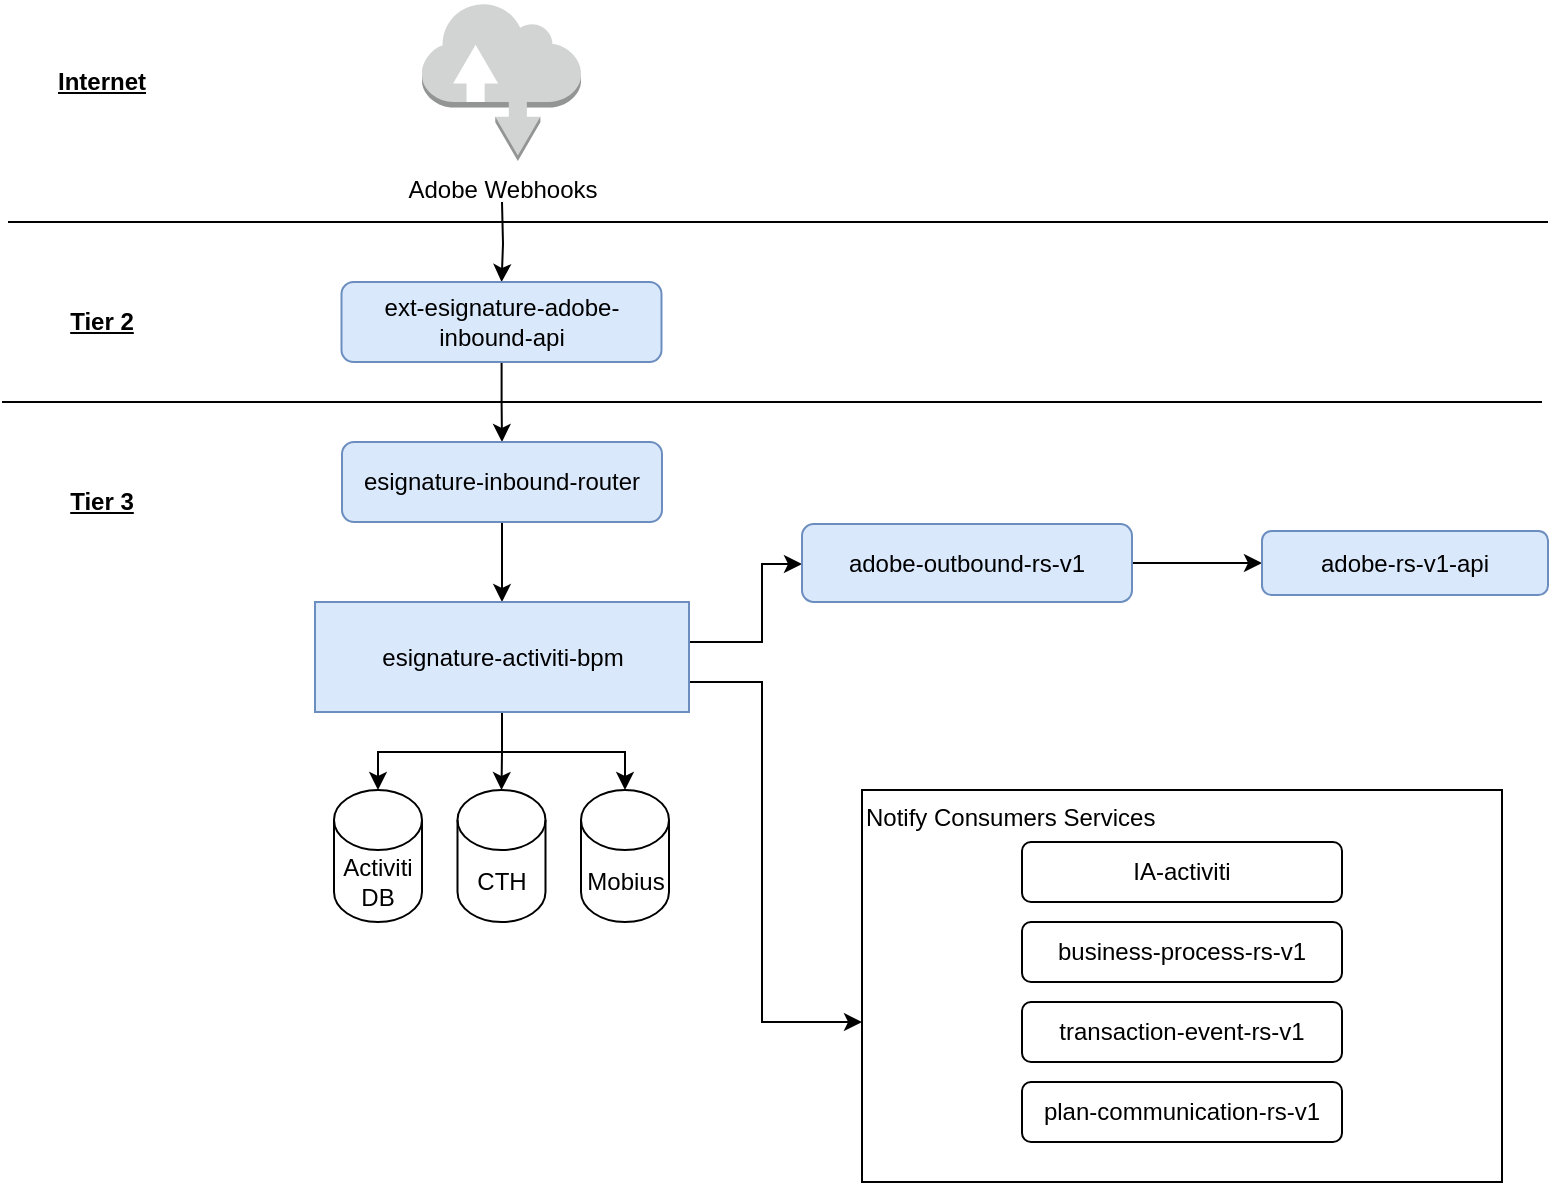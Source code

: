 <mxfile version="14.5.7" type="github">
  <diagram id="gLZ10RqHVhII2BNQGgIZ" name="Page-1">
    <mxGraphModel dx="2272" dy="794" grid="1" gridSize="10" guides="1" tooltips="1" connect="1" arrows="1" fold="1" page="1" pageScale="1" pageWidth="850" pageHeight="1100" math="0" shadow="0">
      <root>
        <object label="" id="0">
          <mxCell />
        </object>
        <mxCell id="1" parent="0" />
        <mxCell id="vrtzPakDpffFBHqEH1uZ-9" style="edgeStyle=orthogonalEdgeStyle;rounded=0;orthogonalLoop=1;jettySize=auto;html=1;" edge="1" parent="1" target="vrtzPakDpffFBHqEH1uZ-7">
          <mxGeometry relative="1" as="geometry">
            <mxPoint x="160" y="190" as="sourcePoint" />
          </mxGeometry>
        </mxCell>
        <mxCell id="vrtzPakDpffFBHqEH1uZ-1" value="Adobe Webhooks" style="outlineConnect=0;dashed=0;verticalLabelPosition=bottom;verticalAlign=top;align=center;html=1;shape=mxgraph.aws3.internet;fillColor=#D2D3D3;gradientColor=none;" vertex="1" parent="1">
          <mxGeometry x="120" y="90" width="79.5" height="79.5" as="geometry" />
        </mxCell>
        <mxCell id="vrtzPakDpffFBHqEH1uZ-3" value="" style="endArrow=none;html=1;" edge="1" parent="1">
          <mxGeometry width="50" height="50" relative="1" as="geometry">
            <mxPoint x="-87" y="200" as="sourcePoint" />
            <mxPoint x="683" y="200" as="targetPoint" />
          </mxGeometry>
        </mxCell>
        <mxCell id="vrtzPakDpffFBHqEH1uZ-4" value="Internet" style="text;html=1;strokeColor=none;fillColor=none;align=center;verticalAlign=middle;whiteSpace=wrap;rounded=0;fontStyle=5" vertex="1" parent="1">
          <mxGeometry x="-60" y="119.75" width="40" height="20" as="geometry" />
        </mxCell>
        <mxCell id="vrtzPakDpffFBHqEH1uZ-6" value="" style="endArrow=none;html=1;" edge="1" parent="1">
          <mxGeometry width="50" height="50" relative="1" as="geometry">
            <mxPoint x="-90" y="290" as="sourcePoint" />
            <mxPoint x="680" y="290" as="targetPoint" />
          </mxGeometry>
        </mxCell>
        <mxCell id="vrtzPakDpffFBHqEH1uZ-12" style="edgeStyle=orthogonalEdgeStyle;rounded=0;orthogonalLoop=1;jettySize=auto;html=1;" edge="1" parent="1" source="vrtzPakDpffFBHqEH1uZ-7" target="vrtzPakDpffFBHqEH1uZ-11">
          <mxGeometry relative="1" as="geometry" />
        </mxCell>
        <mxCell id="vrtzPakDpffFBHqEH1uZ-7" value="ext-esignature-adobe-inbound-api" style="rounded=1;whiteSpace=wrap;html=1;fillColor=#dae8fc;strokeColor=#6c8ebf;" vertex="1" parent="1">
          <mxGeometry x="79.75" y="230" width="160" height="40" as="geometry" />
        </mxCell>
        <mxCell id="vrtzPakDpffFBHqEH1uZ-8" value="&lt;b&gt;&lt;u&gt;Tier 2&lt;/u&gt;&lt;/b&gt;" style="text;html=1;strokeColor=none;fillColor=none;align=center;verticalAlign=middle;whiteSpace=wrap;rounded=0;" vertex="1" parent="1">
          <mxGeometry x="-60" y="240" width="40" height="20" as="geometry" />
        </mxCell>
        <mxCell id="vrtzPakDpffFBHqEH1uZ-10" value="&lt;b&gt;&lt;u&gt;Tier 3&lt;/u&gt;&lt;/b&gt;" style="text;html=1;strokeColor=none;fillColor=none;align=center;verticalAlign=middle;whiteSpace=wrap;rounded=0;" vertex="1" parent="1">
          <mxGeometry x="-60" y="330" width="40" height="20" as="geometry" />
        </mxCell>
        <mxCell id="vrtzPakDpffFBHqEH1uZ-14" style="edgeStyle=orthogonalEdgeStyle;rounded=0;orthogonalLoop=1;jettySize=auto;html=1;" edge="1" parent="1" source="vrtzPakDpffFBHqEH1uZ-11" target="vrtzPakDpffFBHqEH1uZ-13">
          <mxGeometry relative="1" as="geometry" />
        </mxCell>
        <mxCell id="vrtzPakDpffFBHqEH1uZ-11" value="esignature-inbound-router" style="rounded=1;whiteSpace=wrap;html=1;fillColor=#dae8fc;strokeColor=#6c8ebf;" vertex="1" parent="1">
          <mxGeometry x="80" y="310" width="160" height="40" as="geometry" />
        </mxCell>
        <mxCell id="vrtzPakDpffFBHqEH1uZ-21" style="edgeStyle=orthogonalEdgeStyle;rounded=0;orthogonalLoop=1;jettySize=auto;html=1;" edge="1" parent="1" source="vrtzPakDpffFBHqEH1uZ-13" target="vrtzPakDpffFBHqEH1uZ-20">
          <mxGeometry relative="1" as="geometry" />
        </mxCell>
        <mxCell id="vrtzPakDpffFBHqEH1uZ-22" style="edgeStyle=orthogonalEdgeStyle;rounded=0;orthogonalLoop=1;jettySize=auto;html=1;entryX=0.5;entryY=0;entryDx=0;entryDy=0;entryPerimeter=0;" edge="1" parent="1" source="vrtzPakDpffFBHqEH1uZ-13" target="vrtzPakDpffFBHqEH1uZ-19">
          <mxGeometry relative="1" as="geometry" />
        </mxCell>
        <mxCell id="vrtzPakDpffFBHqEH1uZ-25" style="edgeStyle=orthogonalEdgeStyle;rounded=0;orthogonalLoop=1;jettySize=auto;html=1;" edge="1" parent="1" source="vrtzPakDpffFBHqEH1uZ-13" target="vrtzPakDpffFBHqEH1uZ-23">
          <mxGeometry relative="1" as="geometry">
            <Array as="points">
              <mxPoint x="290" y="410" />
              <mxPoint x="290" y="371" />
            </Array>
          </mxGeometry>
        </mxCell>
        <mxCell id="vrtzPakDpffFBHqEH1uZ-28" style="edgeStyle=orthogonalEdgeStyle;rounded=0;orthogonalLoop=1;jettySize=auto;html=1;entryX=0;entryY=0.592;entryDx=0;entryDy=0;entryPerimeter=0;" edge="1" parent="1" source="vrtzPakDpffFBHqEH1uZ-13" target="vrtzPakDpffFBHqEH1uZ-27">
          <mxGeometry relative="1" as="geometry">
            <Array as="points">
              <mxPoint x="290" y="430" />
              <mxPoint x="290" y="600" />
            </Array>
          </mxGeometry>
        </mxCell>
        <mxCell id="vrtzPakDpffFBHqEH1uZ-34" style="edgeStyle=orthogonalEdgeStyle;rounded=0;orthogonalLoop=1;jettySize=auto;html=1;entryX=0.5;entryY=0;entryDx=0;entryDy=0;entryPerimeter=0;" edge="1" parent="1" source="vrtzPakDpffFBHqEH1uZ-13" target="vrtzPakDpffFBHqEH1uZ-33">
          <mxGeometry relative="1" as="geometry" />
        </mxCell>
        <mxCell id="vrtzPakDpffFBHqEH1uZ-13" value="esignature-activiti-bpm" style="rounded=0;whiteSpace=wrap;html=1;fontSize=12;fillColor=#dae8fc;strokeColor=#6c8ebf;" vertex="1" parent="1">
          <mxGeometry x="66.5" y="390" width="187" height="55" as="geometry" />
        </mxCell>
        <mxCell id="vrtzPakDpffFBHqEH1uZ-19" value="CTH" style="shape=cylinder3;whiteSpace=wrap;html=1;boundedLbl=1;backgroundOutline=1;size=15;fontSize=12;align=center;" vertex="1" parent="1">
          <mxGeometry x="137.75" y="484" width="44" height="66" as="geometry" />
        </mxCell>
        <mxCell id="vrtzPakDpffFBHqEH1uZ-20" value="Mobius" style="shape=cylinder3;whiteSpace=wrap;html=1;boundedLbl=1;backgroundOutline=1;size=15;fontSize=12;align=center;" vertex="1" parent="1">
          <mxGeometry x="199.5" y="484" width="44" height="66" as="geometry" />
        </mxCell>
        <mxCell id="vrtzPakDpffFBHqEH1uZ-26" style="edgeStyle=orthogonalEdgeStyle;rounded=0;orthogonalLoop=1;jettySize=auto;html=1;" edge="1" parent="1" source="vrtzPakDpffFBHqEH1uZ-23" target="vrtzPakDpffFBHqEH1uZ-24">
          <mxGeometry relative="1" as="geometry" />
        </mxCell>
        <mxCell id="vrtzPakDpffFBHqEH1uZ-23" value="adobe-outbound-rs-v1" style="rounded=1;whiteSpace=wrap;html=1;fontSize=12;align=center;fillColor=#dae8fc;strokeColor=#6c8ebf;" vertex="1" parent="1">
          <mxGeometry x="310" y="351" width="165" height="39" as="geometry" />
        </mxCell>
        <mxCell id="vrtzPakDpffFBHqEH1uZ-24" value="adobe-rs-v1-api" style="rounded=1;whiteSpace=wrap;html=1;fontSize=12;align=center;fillColor=#dae8fc;strokeColor=#6c8ebf;" vertex="1" parent="1">
          <mxGeometry x="540" y="354.5" width="143" height="32" as="geometry" />
        </mxCell>
        <mxCell id="vrtzPakDpffFBHqEH1uZ-27" value="Notify Consumers Services" style="rounded=0;whiteSpace=wrap;html=1;verticalAlign=top;align=left;" vertex="1" parent="1">
          <mxGeometry x="340" y="484" width="320" height="196" as="geometry" />
        </mxCell>
        <mxCell id="vrtzPakDpffFBHqEH1uZ-29" value="IA-activiti" style="rounded=1;whiteSpace=wrap;html=1;align=center;" vertex="1" parent="1">
          <mxGeometry x="420" y="510" width="160" height="30" as="geometry" />
        </mxCell>
        <mxCell id="vrtzPakDpffFBHqEH1uZ-30" value="business-process-rs-v1" style="rounded=1;whiteSpace=wrap;html=1;align=center;" vertex="1" parent="1">
          <mxGeometry x="420" y="550" width="160" height="30" as="geometry" />
        </mxCell>
        <mxCell id="vrtzPakDpffFBHqEH1uZ-31" value="transaction-event-rs-v1" style="rounded=1;whiteSpace=wrap;html=1;align=center;" vertex="1" parent="1">
          <mxGeometry x="420" y="590" width="160" height="30" as="geometry" />
        </mxCell>
        <mxCell id="vrtzPakDpffFBHqEH1uZ-32" value="plan-communication-rs-v1" style="rounded=1;whiteSpace=wrap;html=1;align=center;" vertex="1" parent="1">
          <mxGeometry x="420" y="630" width="160" height="30" as="geometry" />
        </mxCell>
        <mxCell id="vrtzPakDpffFBHqEH1uZ-33" value="Activiti&lt;br&gt;DB" style="shape=cylinder3;whiteSpace=wrap;html=1;boundedLbl=1;backgroundOutline=1;size=15;fontSize=12;align=center;" vertex="1" parent="1">
          <mxGeometry x="76" y="484" width="44" height="66" as="geometry" />
        </mxCell>
      </root>
    </mxGraphModel>
  </diagram>
</mxfile>
